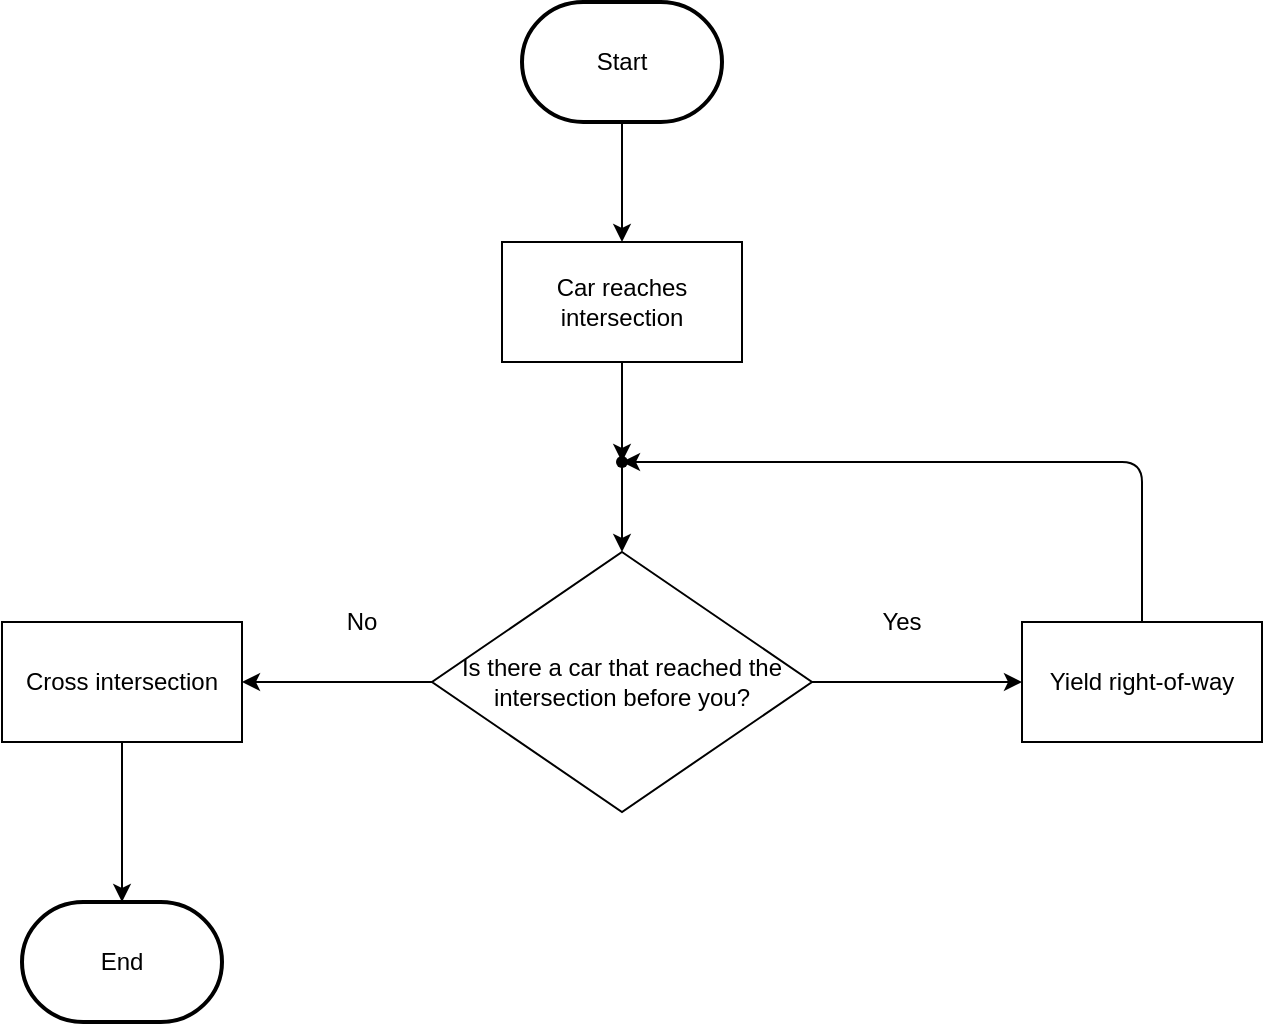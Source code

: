 <mxfile version="14.6.13" type="device"><diagram id="C5RBs43oDa-KdzZeNtuy" name="Page-1"><mxGraphModel dx="780" dy="1183" grid="1" gridSize="10" guides="1" tooltips="1" connect="1" arrows="1" fold="1" page="1" pageScale="1" pageWidth="827" pageHeight="1169" math="0" shadow="0"><root><mxCell id="WIyWlLk6GJQsqaUBKTNV-0"/><mxCell id="WIyWlLk6GJQsqaUBKTNV-1" parent="WIyWlLk6GJQsqaUBKTNV-0"/><mxCell id="mTMeWarK37SnQE61gmBJ-3" value="" style="edgeStyle=orthogonalEdgeStyle;rounded=0;orthogonalLoop=1;jettySize=auto;html=1;" edge="1" parent="WIyWlLk6GJQsqaUBKTNV-1" source="mTMeWarK37SnQE61gmBJ-1" target="mTMeWarK37SnQE61gmBJ-2"><mxGeometry relative="1" as="geometry"/></mxCell><mxCell id="mTMeWarK37SnQE61gmBJ-1" value="Start" style="strokeWidth=2;html=1;shape=mxgraph.flowchart.terminator;whiteSpace=wrap;" vertex="1" parent="WIyWlLk6GJQsqaUBKTNV-1"><mxGeometry x="260" y="220" width="100" height="60" as="geometry"/></mxCell><mxCell id="mTMeWarK37SnQE61gmBJ-9" value="" style="edgeStyle=orthogonalEdgeStyle;rounded=0;orthogonalLoop=1;jettySize=auto;html=1;" edge="1" parent="WIyWlLk6GJQsqaUBKTNV-1" source="mTMeWarK37SnQE61gmBJ-2" target="mTMeWarK37SnQE61gmBJ-8"><mxGeometry relative="1" as="geometry"/></mxCell><mxCell id="mTMeWarK37SnQE61gmBJ-2" value="Car reaches intersection" style="rounded=0;whiteSpace=wrap;html=1;" vertex="1" parent="WIyWlLk6GJQsqaUBKTNV-1"><mxGeometry x="250" y="340" width="120" height="60" as="geometry"/></mxCell><mxCell id="mTMeWarK37SnQE61gmBJ-12" value="" style="edgeStyle=orthogonalEdgeStyle;rounded=0;orthogonalLoop=1;jettySize=auto;html=1;" edge="1" parent="WIyWlLk6GJQsqaUBKTNV-1" source="mTMeWarK37SnQE61gmBJ-4" target="mTMeWarK37SnQE61gmBJ-11"><mxGeometry relative="1" as="geometry"/></mxCell><mxCell id="mTMeWarK37SnQE61gmBJ-16" value="" style="edgeStyle=orthogonalEdgeStyle;rounded=0;orthogonalLoop=1;jettySize=auto;html=1;" edge="1" parent="WIyWlLk6GJQsqaUBKTNV-1" source="mTMeWarK37SnQE61gmBJ-4" target="mTMeWarK37SnQE61gmBJ-15"><mxGeometry relative="1" as="geometry"/></mxCell><mxCell id="mTMeWarK37SnQE61gmBJ-4" value="Is there a car that reached the intersection before you?" style="rhombus;whiteSpace=wrap;html=1;rounded=0;" vertex="1" parent="WIyWlLk6GJQsqaUBKTNV-1"><mxGeometry x="215" y="495" width="190" height="130" as="geometry"/></mxCell><mxCell id="mTMeWarK37SnQE61gmBJ-10" value="" style="edgeStyle=orthogonalEdgeStyle;rounded=0;orthogonalLoop=1;jettySize=auto;html=1;" edge="1" parent="WIyWlLk6GJQsqaUBKTNV-1" source="mTMeWarK37SnQE61gmBJ-8" target="mTMeWarK37SnQE61gmBJ-4"><mxGeometry relative="1" as="geometry"/></mxCell><mxCell id="mTMeWarK37SnQE61gmBJ-8" value="" style="shape=waypoint;size=6;pointerEvents=1;points=[];fillColor=#ffffff;resizable=0;rotatable=0;perimeter=centerPerimeter;snapToPoint=1;rounded=0;" vertex="1" parent="WIyWlLk6GJQsqaUBKTNV-1"><mxGeometry x="290" y="430" width="40" height="40" as="geometry"/></mxCell><mxCell id="mTMeWarK37SnQE61gmBJ-11" value="Yield right-of-way" style="whiteSpace=wrap;html=1;rounded=0;" vertex="1" parent="WIyWlLk6GJQsqaUBKTNV-1"><mxGeometry x="510" y="530" width="120" height="60" as="geometry"/></mxCell><mxCell id="mTMeWarK37SnQE61gmBJ-13" value="Yes" style="text;html=1;strokeColor=none;fillColor=none;align=center;verticalAlign=middle;whiteSpace=wrap;rounded=0;" vertex="1" parent="WIyWlLk6GJQsqaUBKTNV-1"><mxGeometry x="430" y="520" width="40" height="20" as="geometry"/></mxCell><mxCell id="mTMeWarK37SnQE61gmBJ-14" value="" style="endArrow=classic;html=1;exitX=0.5;exitY=0;exitDx=0;exitDy=0;entryX=0.675;entryY=0.45;entryDx=0;entryDy=0;entryPerimeter=0;edgeStyle=orthogonalEdgeStyle;" edge="1" parent="WIyWlLk6GJQsqaUBKTNV-1" source="mTMeWarK37SnQE61gmBJ-11" target="mTMeWarK37SnQE61gmBJ-8"><mxGeometry width="50" height="50" relative="1" as="geometry"><mxPoint x="370" y="610" as="sourcePoint"/><mxPoint x="420" y="560" as="targetPoint"/><Array as="points"><mxPoint x="570" y="450"/></Array></mxGeometry></mxCell><mxCell id="mTMeWarK37SnQE61gmBJ-19" value="" style="edgeStyle=orthogonalEdgeStyle;rounded=0;orthogonalLoop=1;jettySize=auto;html=1;" edge="1" parent="WIyWlLk6GJQsqaUBKTNV-1" source="mTMeWarK37SnQE61gmBJ-15" target="mTMeWarK37SnQE61gmBJ-18"><mxGeometry relative="1" as="geometry"/></mxCell><mxCell id="mTMeWarK37SnQE61gmBJ-15" value="Cross intersection" style="whiteSpace=wrap;html=1;rounded=0;" vertex="1" parent="WIyWlLk6GJQsqaUBKTNV-1"><mxGeometry y="530" width="120" height="60" as="geometry"/></mxCell><mxCell id="mTMeWarK37SnQE61gmBJ-17" value="No" style="text;html=1;strokeColor=none;fillColor=none;align=center;verticalAlign=middle;whiteSpace=wrap;rounded=0;" vertex="1" parent="WIyWlLk6GJQsqaUBKTNV-1"><mxGeometry x="160" y="520" width="40" height="20" as="geometry"/></mxCell><mxCell id="mTMeWarK37SnQE61gmBJ-18" value="End" style="strokeWidth=2;html=1;shape=mxgraph.flowchart.terminator;whiteSpace=wrap;" vertex="1" parent="WIyWlLk6GJQsqaUBKTNV-1"><mxGeometry x="10" y="670" width="100" height="60" as="geometry"/></mxCell></root></mxGraphModel></diagram></mxfile>